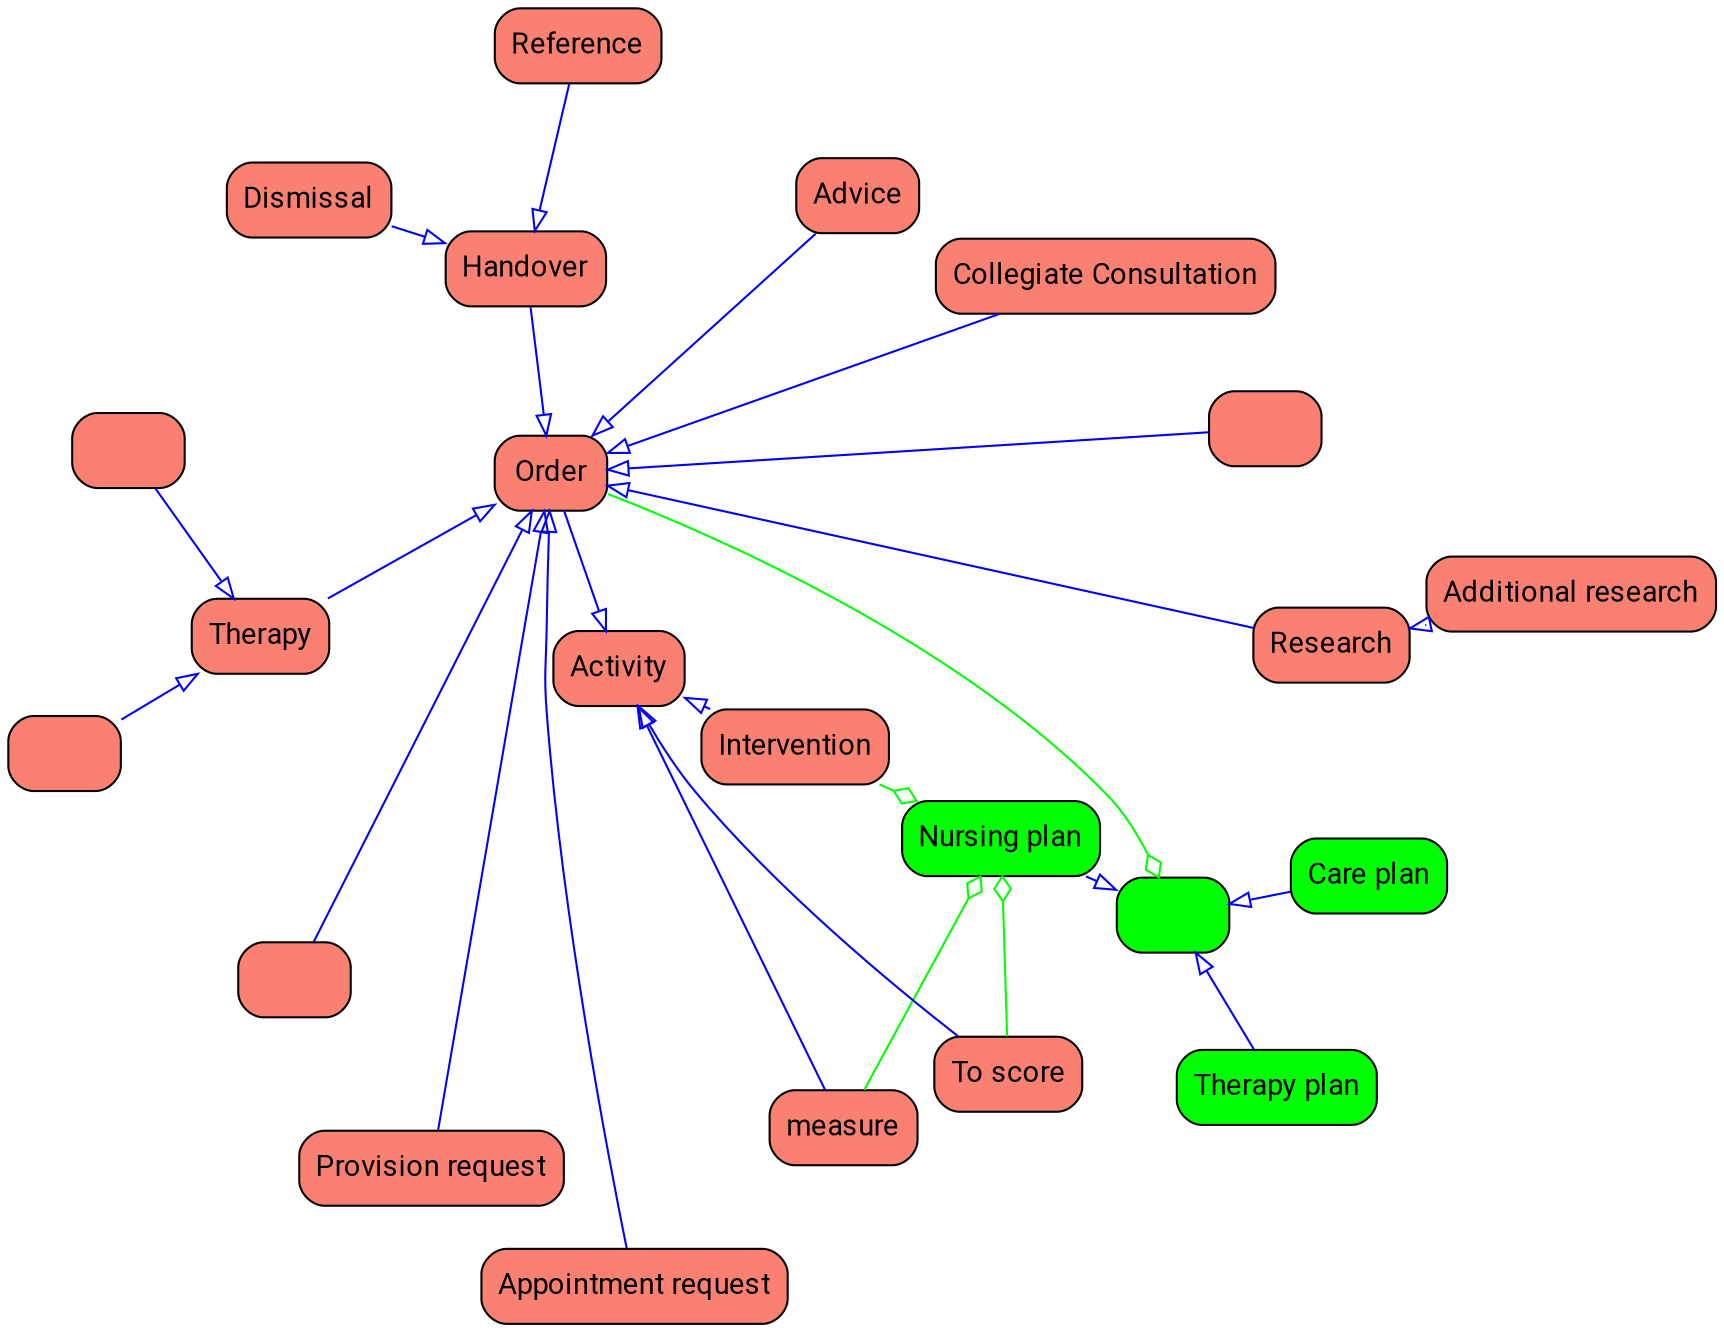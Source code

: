 
digraph{
layout=twopi;
graph [splines=true];
node [style="rounded,filled" fontname="Roboto"];
edge [fontname="Roboto" nodesep="1"];
overlap=false;
"1671" [shape=rect fontcolor=black fillcolor=salmon label="Research" tooltip="Verzoek tot het uitvoeren van onderzoek. "];
				"1714" [shape=rect fontcolor=black fillcolor=salmon label="" tooltip="Beschrijving van de beoogde dan wel uitgevoerde operatieve ingreep. "];
				"1718" [shape=rect fontcolor=black fillcolor=salmon label="" tooltip=" "];
				"1811" [shape=rect fontcolor=black fillcolor=salmon label="Order" tooltip="Een order is synoniem voor een aanvraag van iets (een activiteit). "];
				"1841" [shape=rect fontcolor=black fillcolor=salmon label="Collegiate Consultation" tooltip="Verzoek tot opinie of advies van een collega/zorgverlener inzake diagnose of behandeling. "];
				"1842" [shape=rect fontcolor=black fillcolor=salmon label="Additional research" tooltip="Verzoek tot planning en uitvoering van een verplaatsing (opname/ontslag/overplaatsing) van een patiënt. "];
				"1915" [shape=rect fontcolor=black fillcolor=salmon label="Reference" tooltip="Verzoek tot het (tijdelijk) overnemen of terugnemen van de zorg voor een patiënt. "];
				"2095" [shape=rect fontcolor=black fillcolor=salmon label="Advice" tooltip="Het advies van de zorgverlener aan de patiënt als resultaat van het consult en het diagnostisch traject (anders dan behandeling). "];
				"1923" [shape=rect fontcolor=black fillcolor=salmon label="Handover" tooltip="Overdracht / Transfer (Order) "];
				"1948" [shape=rect fontcolor=black fillcolor=salmon label="Dismissal" tooltip="Verzoek tot beëindigen van de zorgverlening.&#10;&#10;Dit resulteert in een informatieobject Uitwisselingsinformatie of Overdrachtsinformatie "];
				"2161" [shape=rect fontcolor=black fillcolor=salmon label="Therapy" tooltip="Behandeling van de patiënt, anders dan medicamenteus, operatief, paramedisch, verpleegkundig of verzorgend. "];
				"2164" [shape=rect fontcolor=black fillcolor=salmon label="" tooltip=" "];
				"2171" [shape=rect fontcolor=black fillcolor=salmon label="Activity" tooltip="Er zijn 2 soorten activiteiten, namelijk georderde en niet pers? geordered. "];
				"2175" [shape=rect fontcolor=black fillcolor=salmon label="" tooltip="Verzoek tot behandeling, uitgevoerd door een specifieke paramedische discipline, bv. fysiotherapie, logopedie. "];
				"2167" [shape=rect fontcolor=black fillcolor=salmon label="Intervention" tooltip="Interventie is een conditionele Activiteit.&#10;&#10;E.g. in het verpleegplan staat bijvoorbeeld:&#10;Als patient hoofdpijn heeft, geef hem dan paracetamol.&#10;Als de patient dan hoofdpijn heeft en je geeft paracetamol, dan is dat een Interventie. "];
				"2169" [shape=rect fontcolor=black fillcolor=salmon label="measure" tooltip=" "];
				"2170" [shape=rect fontcolor=black fillcolor=salmon label="To score" tooltip=" "];
				"1969" [shape=rect fontcolor=black fillcolor=green label="Nursing plan" tooltip="Vastlegging van het plan t.a.v. de te leveren verpleegkundige zorg aan de patiënt met als doel het verlichten of wegnemen van  gezondheidsklachten of gebreken. "];
				"1968" [shape=rect fontcolor=black fillcolor=green label="" tooltip="Vastlegging van het plan t.a.v. de te leveren zorg aan de patiënt met als doel het verlichten of wegnemen van gezondheidsklachten of gebreken.&#10;&#10; "];
				"2149" [shape=rect fontcolor=black fillcolor=salmon label="Provision request" tooltip=" "];
				"2179" [shape=rect fontcolor=black fillcolor=green label="Therapy plan" tooltip="Vastlegging van het plan t.a.v. de te leveren paramedische zorg aan de patiënt, met als doel het verlichten of wegnemen van  gezondheidsklachten of gebreken.. "];
				"2174" [shape=rect fontcolor=black fillcolor=green label="Care plan" tooltip="Verzorgplan bevat het Dieet "];
				"2189" [shape=rect fontcolor=black fillcolor=salmon label="Appointment request" tooltip="Verzoek tot planning van een contact tussen een patiënt en een zorgverlener. "];
				"1714"->"2161" [arrowhead=empty color=blue];
				"1671"->"1811" [arrowhead=empty color=blue];
				"1718"->"1811" [arrowhead=empty color=blue];
				"1841"->"1811" [arrowhead=empty color=blue];
				"1842"->"1671" [arrowhead=empty color=blue];
				"2095"->"1811" [arrowhead=empty color=blue];
				"1915"->"1923" [arrowhead=empty color=blue];
				"1923"->"1811" [arrowhead=empty color=blue];
				"1948"->"1923" [arrowhead=empty color=blue];
				"2161"->"1811" [arrowhead=empty color=blue];
				"2164"->"1811" [arrowhead=empty color=blue];
				"1811"->"2171" [arrowhead=empty color=blue];
				"2175"->"2161" [arrowhead=empty color=blue];
				"2167"->"2171" [arrowhead=empty color=blue];
				"2169"->"2171" [arrowhead=empty color=blue];
				"2170"->"2171" [arrowhead=empty color=blue];
				"2170"->"1969" [arrowhead=odiamond color=green];
				"2169"->"1969" [arrowhead=odiamond color=green];
				"2167"->"1969" [arrowhead=odiamond color=green];
				"2179"->"1968" [arrowhead=empty color=blue];
				"2174"->"1968" [arrowhead=empty color=blue];
				"2189"->"1811" [arrowhead=empty color=blue];
				"1969"->"1968" [arrowhead=empty color=blue];
				"2149"->"1811" [arrowhead=empty color=blue];
				"1811"->"1968" [arrowhead=odiamond color=green];
				
}
	